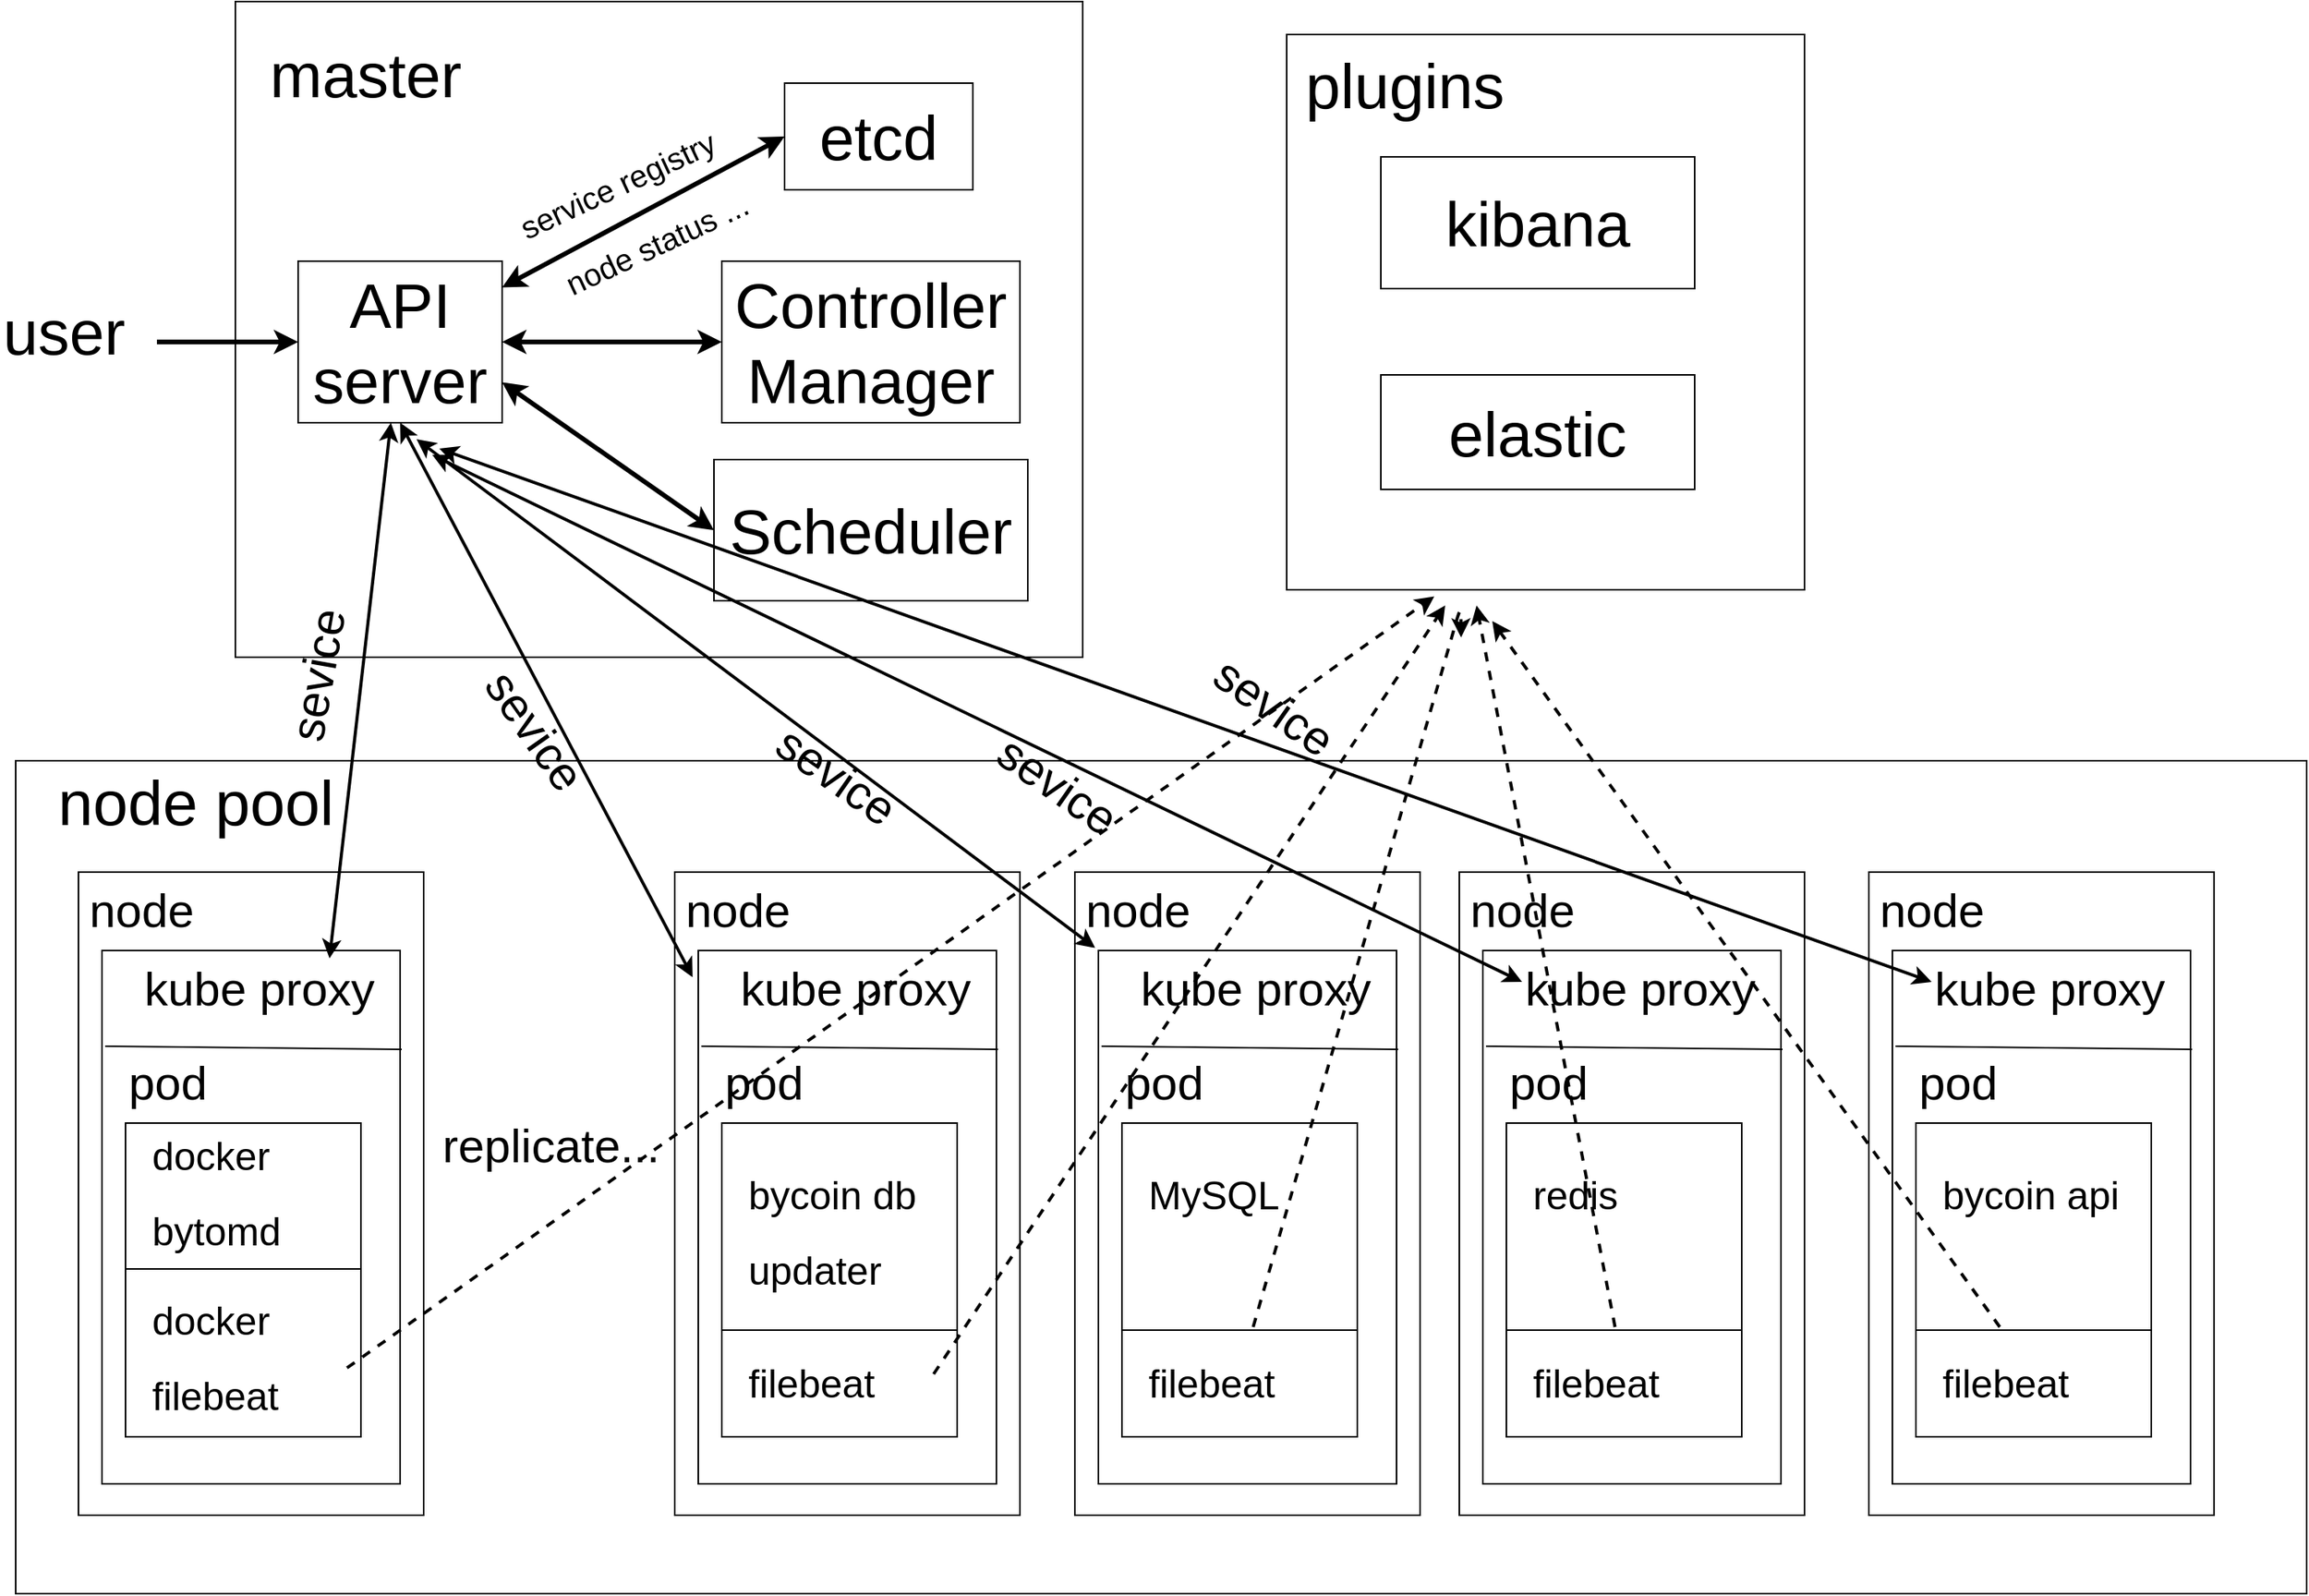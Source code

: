 <mxfile version="10.6.3" type="device"><diagram id="GHS_1D7CQJbpH9UxRJtS" name="Page-1"><mxGraphModel dx="1896" dy="1181" grid="1" gridSize="10" guides="1" tooltips="1" connect="1" arrows="1" fold="1" page="1" pageScale="1" pageWidth="850" pageHeight="1100" math="0" shadow="0"><root><mxCell id="0"/><mxCell id="1" parent="0"/><mxCell id="CEYu0D17GIFfOUCo7uzo-1" value="" style="rounded=0;whiteSpace=wrap;html=1;fontSize=40;" vertex="1" parent="1"><mxGeometry x="190" y="65" width="540" height="418" as="geometry"/></mxCell><mxCell id="CEYu0D17GIFfOUCo7uzo-20" style="edgeStyle=none;rounded=0;orthogonalLoop=1;jettySize=auto;html=1;startArrow=none;startFill=0;endArrow=classic;endFill=1;strokeColor=#000000;strokeWidth=3;fontSize=40;" edge="1" parent="1" target="CEYu0D17GIFfOUCo7uzo-3"><mxGeometry relative="1" as="geometry"><mxPoint x="140" y="282" as="sourcePoint"/><Array as="points"/></mxGeometry></mxCell><mxCell id="CEYu0D17GIFfOUCo7uzo-2" value="user" style="text;html=1;resizable=0;points=[];autosize=1;align=left;verticalAlign=top;spacingTop=-4;fontSize=40;" vertex="1" parent="1"><mxGeometry x="40" y="249" width="90" height="50" as="geometry"/></mxCell><mxCell id="CEYu0D17GIFfOUCo7uzo-8" style="rounded=0;orthogonalLoop=1;jettySize=auto;html=1;exitX=1;exitY=0.5;exitDx=0;exitDy=0;startArrow=classic;startFill=1;endArrow=classic;endFill=1;strokeColor=#000000;strokeWidth=3;fontSize=40;entryX=0;entryY=0.5;entryDx=0;entryDy=0;" edge="1" parent="1" source="CEYu0D17GIFfOUCo7uzo-3" target="CEYu0D17GIFfOUCo7uzo-6"><mxGeometry relative="1" as="geometry"/></mxCell><mxCell id="CEYu0D17GIFfOUCo7uzo-3" value="API server" style="rounded=0;whiteSpace=wrap;html=1;fontSize=40;" vertex="1" parent="1"><mxGeometry x="230" y="230.5" width="130" height="103" as="geometry"/></mxCell><mxCell id="CEYu0D17GIFfOUCo7uzo-4" value="etcd" style="rounded=0;whiteSpace=wrap;html=1;fontSize=40;" vertex="1" parent="1"><mxGeometry x="540" y="117" width="120" height="68" as="geometry"/></mxCell><mxCell id="CEYu0D17GIFfOUCo7uzo-5" value="master&lt;br&gt;&lt;br&gt;" style="text;html=1;resizable=0;points=[];autosize=1;align=left;verticalAlign=top;spacingTop=-4;fontSize=40;" vertex="1" parent="1"><mxGeometry x="210" y="85" width="140" height="100" as="geometry"/></mxCell><mxCell id="CEYu0D17GIFfOUCo7uzo-6" value="Controller Manager" style="rounded=0;whiteSpace=wrap;html=1;fontSize=40;" vertex="1" parent="1"><mxGeometry x="500" y="230.5" width="190" height="103" as="geometry"/></mxCell><mxCell id="CEYu0D17GIFfOUCo7uzo-7" value="Scheduler" style="rounded=0;whiteSpace=wrap;html=1;fontSize=40;" vertex="1" parent="1"><mxGeometry x="495" y="357" width="200" height="90" as="geometry"/></mxCell><mxCell id="CEYu0D17GIFfOUCo7uzo-9" value="" style="endArrow=classic;startArrow=classic;html=1;strokeColor=#000000;strokeWidth=3;fontSize=40;entryX=0;entryY=0.5;entryDx=0;entryDy=0;" edge="1" parent="1" source="CEYu0D17GIFfOUCo7uzo-3" target="CEYu0D17GIFfOUCo7uzo-4"><mxGeometry width="50" height="50" relative="1" as="geometry"><mxPoint x="90" y="495" as="sourcePoint"/><mxPoint x="480" y="125" as="targetPoint"/></mxGeometry></mxCell><mxCell id="CEYu0D17GIFfOUCo7uzo-17" value="&lt;font style=&quot;font-size: 20px&quot;&gt;service registry&lt;br&gt;&lt;br&gt;&lt;/font&gt;" style="text;html=1;resizable=0;points=[];align=center;verticalAlign=middle;labelBackgroundColor=none;fontSize=40;rotation=-25;" vertex="1" connectable="0" parent="CEYu0D17GIFfOUCo7uzo-9"><mxGeometry x="-0.146" y="-2" relative="1" as="geometry"><mxPoint x="2" y="-11.5" as="offset"/></mxGeometry></mxCell><mxCell id="CEYu0D17GIFfOUCo7uzo-10" style="rounded=0;orthogonalLoop=1;jettySize=auto;html=1;startArrow=classic;startFill=1;endArrow=classic;endFill=1;strokeColor=#000000;strokeWidth=3;fontSize=40;entryX=0;entryY=0.5;entryDx=0;entryDy=0;exitX=1;exitY=0.75;exitDx=0;exitDy=0;" edge="1" parent="1" source="CEYu0D17GIFfOUCo7uzo-3" target="CEYu0D17GIFfOUCo7uzo-7"><mxGeometry relative="1" as="geometry"><mxPoint x="300" y="335" as="sourcePoint"/><mxPoint x="410" y="335" as="targetPoint"/></mxGeometry></mxCell><mxCell id="CEYu0D17GIFfOUCo7uzo-11" value="" style="rounded=0;whiteSpace=wrap;html=1;fontSize=40;" vertex="1" parent="1"><mxGeometry x="860" y="86" width="330" height="354" as="geometry"/></mxCell><mxCell id="CEYu0D17GIFfOUCo7uzo-12" value="kibana" style="rounded=0;whiteSpace=wrap;html=1;fontSize=40;" vertex="1" parent="1"><mxGeometry x="920" y="164" width="200" height="84" as="geometry"/></mxCell><mxCell id="CEYu0D17GIFfOUCo7uzo-13" value="elastic" style="rounded=0;whiteSpace=wrap;html=1;fontSize=40;" vertex="1" parent="1"><mxGeometry x="920" y="303" width="200" height="73" as="geometry"/></mxCell><mxCell id="CEYu0D17GIFfOUCo7uzo-14" value="plugins&lt;br&gt;" style="text;html=1;resizable=0;points=[];autosize=1;align=left;verticalAlign=top;spacingTop=-4;fontSize=40;" vertex="1" parent="1"><mxGeometry x="870" y="92" width="140" height="50" as="geometry"/></mxCell><mxCell id="CEYu0D17GIFfOUCo7uzo-18" value="&lt;font style=&quot;font-size: 20px&quot;&gt;node status ...&lt;br&gt;&lt;/font&gt;" style="text;html=1;resizable=0;points=[];align=center;verticalAlign=middle;labelBackgroundColor=none;fontSize=40;rotation=-25;" vertex="1" connectable="0" parent="1"><mxGeometry x="469.755" y="227.069" as="geometry"><mxPoint x="-8" y="-19.5" as="offset"/></mxGeometry></mxCell><mxCell id="CEYu0D17GIFfOUCo7uzo-19" value="" style="rounded=0;whiteSpace=wrap;html=1;labelBackgroundColor=none;fontSize=40;" vertex="1" parent="1"><mxGeometry x="50" y="549" width="1460" height="531" as="geometry"/></mxCell><mxCell id="CEYu0D17GIFfOUCo7uzo-23" value="node pool&lt;br&gt;" style="text;html=1;resizable=0;points=[];autosize=1;align=left;verticalAlign=top;spacingTop=-4;fontSize=40;" vertex="1" parent="1"><mxGeometry x="75" y="549" width="190" height="50" as="geometry"/></mxCell><mxCell id="CEYu0D17GIFfOUCo7uzo-88" style="edgeStyle=none;rounded=0;orthogonalLoop=1;jettySize=auto;html=1;startArrow=none;startFill=0;endArrow=classic;endFill=1;strokeColor=#000000;strokeWidth=2;fontSize=40;" edge="1" parent="1" target="CEYu0D17GIFfOUCo7uzo-31"><mxGeometry relative="1" as="geometry"><mxPoint x="243" y="670" as="sourcePoint"/></mxGeometry></mxCell><mxCell id="CEYu0D17GIFfOUCo7uzo-24" value="" style="rounded=0;whiteSpace=wrap;html=1;labelBackgroundColor=none;fontSize=40;" vertex="1" parent="1"><mxGeometry x="90" y="620" width="220" height="410" as="geometry"/></mxCell><mxCell id="CEYu0D17GIFfOUCo7uzo-25" value="&lt;font style=&quot;font-size: 30px&quot;&gt;replicate...&lt;/font&gt;" style="text;html=1;fontSize=40;" vertex="1" parent="1"><mxGeometry x="320" y="760" width="120" height="60" as="geometry"/></mxCell><mxCell id="CEYu0D17GIFfOUCo7uzo-26" value="&lt;font style=&quot;font-size: 30px&quot;&gt;node&lt;/font&gt;" style="text;html=1;fontSize=40;" vertex="1" parent="1"><mxGeometry x="95" y="610" width="120" height="60" as="geometry"/></mxCell><mxCell id="CEYu0D17GIFfOUCo7uzo-31" value="" style="rounded=0;whiteSpace=wrap;html=1;labelBackgroundColor=none;fontSize=40;" vertex="1" parent="1"><mxGeometry x="105" y="670" width="190" height="340" as="geometry"/></mxCell><mxCell id="CEYu0D17GIFfOUCo7uzo-32" value="" style="endArrow=none;html=1;strokeColor=#000000;strokeWidth=1;fontSize=40;exitX=0.011;exitY=0.156;exitDx=0;exitDy=0;exitPerimeter=0;entryX=1.005;entryY=0.162;entryDx=0;entryDy=0;entryPerimeter=0;" edge="1" parent="1"><mxGeometry width="50" height="50" relative="1" as="geometry"><mxPoint x="107" y="731" as="sourcePoint"/><mxPoint x="296" y="733" as="targetPoint"/></mxGeometry></mxCell><mxCell id="CEYu0D17GIFfOUCo7uzo-34" value="&lt;font style=&quot;font-size: 30px&quot;&gt;kube proxy&lt;/font&gt;" style="text;html=1;fontSize=40;" vertex="1" parent="1"><mxGeometry x="130" y="660" width="120" height="60" as="geometry"/></mxCell><mxCell id="CEYu0D17GIFfOUCo7uzo-36" value="&lt;font style=&quot;font-size: 30px&quot;&gt;pod&lt;/font&gt;" style="text;html=1;fontSize=40;" vertex="1" parent="1"><mxGeometry x="120" y="720" width="120" height="60" as="geometry"/></mxCell><mxCell id="CEYu0D17GIFfOUCo7uzo-38" value="" style="shape=internalStorage;whiteSpace=wrap;html=1;backgroundOutline=1;labelBackgroundColor=none;fontSize=40;dx=0;dy=93;" vertex="1" parent="1"><mxGeometry x="120" y="780" width="150" height="200" as="geometry"/></mxCell><mxCell id="CEYu0D17GIFfOUCo7uzo-39" value="&lt;font style=&quot;font-size: 25px&quot;&gt;docker&lt;br&gt;bytomd&lt;/font&gt;" style="text;html=1;fontSize=40;" vertex="1" parent="1"><mxGeometry x="135" y="765" width="120" height="60" as="geometry"/></mxCell><mxCell id="CEYu0D17GIFfOUCo7uzo-40" value="&lt;span style=&quot;font-size: 25px&quot;&gt;docker&lt;br&gt;filebeat&lt;br&gt;&lt;/span&gt;" style="text;html=1;fontSize=40;" vertex="1" parent="1"><mxGeometry x="135" y="870" width="120" height="60" as="geometry"/></mxCell><mxCell id="CEYu0D17GIFfOUCo7uzo-44" value="" style="rounded=0;whiteSpace=wrap;html=1;labelBackgroundColor=none;fontSize=40;" vertex="1" parent="1"><mxGeometry x="470" y="620" width="220" height="410" as="geometry"/></mxCell><mxCell id="CEYu0D17GIFfOUCo7uzo-45" value="&lt;font style=&quot;font-size: 30px&quot;&gt;node&lt;/font&gt;" style="text;html=1;fontSize=40;" vertex="1" parent="1"><mxGeometry x="475" y="610" width="120" height="60" as="geometry"/></mxCell><mxCell id="CEYu0D17GIFfOUCo7uzo-46" value="" style="rounded=0;whiteSpace=wrap;html=1;labelBackgroundColor=none;fontSize=40;" vertex="1" parent="1"><mxGeometry x="485" y="670" width="190" height="340" as="geometry"/></mxCell><mxCell id="CEYu0D17GIFfOUCo7uzo-47" value="" style="endArrow=none;html=1;strokeColor=#000000;strokeWidth=1;fontSize=40;exitX=0.011;exitY=0.156;exitDx=0;exitDy=0;exitPerimeter=0;entryX=1.005;entryY=0.162;entryDx=0;entryDy=0;entryPerimeter=0;" edge="1" parent="1"><mxGeometry width="50" height="50" relative="1" as="geometry"><mxPoint x="487" y="731" as="sourcePoint"/><mxPoint x="676" y="733" as="targetPoint"/></mxGeometry></mxCell><mxCell id="CEYu0D17GIFfOUCo7uzo-48" value="&lt;font style=&quot;font-size: 30px&quot;&gt;kube proxy&lt;/font&gt;" style="text;html=1;fontSize=40;" vertex="1" parent="1"><mxGeometry x="510" y="660" width="120" height="60" as="geometry"/></mxCell><mxCell id="CEYu0D17GIFfOUCo7uzo-49" value="&lt;font style=&quot;font-size: 30px&quot;&gt;pod&lt;/font&gt;" style="text;html=1;fontSize=40;" vertex="1" parent="1"><mxGeometry x="500" y="720" width="120" height="60" as="geometry"/></mxCell><mxCell id="CEYu0D17GIFfOUCo7uzo-50" value="" style="shape=internalStorage;whiteSpace=wrap;html=1;backgroundOutline=1;labelBackgroundColor=none;fontSize=40;dx=0;dy=132;" vertex="1" parent="1"><mxGeometry x="500" y="780" width="150" height="200" as="geometry"/></mxCell><mxCell id="CEYu0D17GIFfOUCo7uzo-51" value="&lt;span style=&quot;font-size: 25px&quot;&gt;bycoin db&lt;br&gt;updater&lt;/span&gt;&lt;br&gt;" style="text;html=1;fontSize=40;" vertex="1" parent="1"><mxGeometry x="515" y="790" width="120" height="60" as="geometry"/></mxCell><mxCell id="CEYu0D17GIFfOUCo7uzo-52" value="&lt;span style=&quot;font-size: 25px&quot;&gt;filebeat&lt;br&gt;&lt;/span&gt;" style="text;html=1;fontSize=40;" vertex="1" parent="1"><mxGeometry x="515" y="910" width="120" height="60" as="geometry"/></mxCell><mxCell id="CEYu0D17GIFfOUCo7uzo-53" value="" style="rounded=0;whiteSpace=wrap;html=1;labelBackgroundColor=none;fontSize=40;" vertex="1" parent="1"><mxGeometry x="725" y="620" width="220" height="410" as="geometry"/></mxCell><mxCell id="CEYu0D17GIFfOUCo7uzo-54" value="&lt;font style=&quot;font-size: 30px&quot;&gt;node&lt;/font&gt;" style="text;html=1;fontSize=40;" vertex="1" parent="1"><mxGeometry x="730" y="610" width="120" height="60" as="geometry"/></mxCell><mxCell id="CEYu0D17GIFfOUCo7uzo-55" value="" style="rounded=0;whiteSpace=wrap;html=1;labelBackgroundColor=none;fontSize=40;" vertex="1" parent="1"><mxGeometry x="740" y="670" width="190" height="340" as="geometry"/></mxCell><mxCell id="CEYu0D17GIFfOUCo7uzo-56" value="" style="endArrow=none;html=1;strokeColor=#000000;strokeWidth=1;fontSize=40;exitX=0.011;exitY=0.156;exitDx=0;exitDy=0;exitPerimeter=0;entryX=1.005;entryY=0.162;entryDx=0;entryDy=0;entryPerimeter=0;" edge="1" parent="1"><mxGeometry width="50" height="50" relative="1" as="geometry"><mxPoint x="742" y="731" as="sourcePoint"/><mxPoint x="931" y="733" as="targetPoint"/></mxGeometry></mxCell><mxCell id="CEYu0D17GIFfOUCo7uzo-57" value="&lt;font style=&quot;font-size: 30px&quot;&gt;kube proxy&lt;/font&gt;" style="text;html=1;fontSize=40;" vertex="1" parent="1"><mxGeometry x="765" y="660" width="120" height="60" as="geometry"/></mxCell><mxCell id="CEYu0D17GIFfOUCo7uzo-58" value="&lt;font style=&quot;font-size: 30px&quot;&gt;pod&lt;/font&gt;" style="text;html=1;fontSize=40;" vertex="1" parent="1"><mxGeometry x="755" y="720" width="120" height="60" as="geometry"/></mxCell><mxCell id="CEYu0D17GIFfOUCo7uzo-59" value="" style="shape=internalStorage;whiteSpace=wrap;html=1;backgroundOutline=1;labelBackgroundColor=none;fontSize=40;dx=0;dy=132;" vertex="1" parent="1"><mxGeometry x="755" y="780" width="150" height="200" as="geometry"/></mxCell><mxCell id="CEYu0D17GIFfOUCo7uzo-60" value="&lt;span style=&quot;font-size: 25px&quot;&gt;MySQL&lt;/span&gt;&lt;br&gt;" style="text;html=1;fontSize=40;" vertex="1" parent="1"><mxGeometry x="770" y="790" width="120" height="60" as="geometry"/></mxCell><mxCell id="CEYu0D17GIFfOUCo7uzo-61" value="&lt;span style=&quot;font-size: 25px&quot;&gt;filebeat&lt;br&gt;&lt;/span&gt;" style="text;html=1;fontSize=40;" vertex="1" parent="1"><mxGeometry x="770" y="910" width="120" height="60" as="geometry"/></mxCell><mxCell id="CEYu0D17GIFfOUCo7uzo-62" value="" style="rounded=0;whiteSpace=wrap;html=1;labelBackgroundColor=none;fontSize=40;" vertex="1" parent="1"><mxGeometry x="970" y="620" width="220" height="410" as="geometry"/></mxCell><mxCell id="CEYu0D17GIFfOUCo7uzo-63" value="&lt;font style=&quot;font-size: 30px&quot;&gt;node&lt;/font&gt;" style="text;html=1;fontSize=40;" vertex="1" parent="1"><mxGeometry x="975" y="610" width="120" height="60" as="geometry"/></mxCell><mxCell id="CEYu0D17GIFfOUCo7uzo-64" value="" style="rounded=0;whiteSpace=wrap;html=1;labelBackgroundColor=none;fontSize=40;" vertex="1" parent="1"><mxGeometry x="985" y="670" width="190" height="340" as="geometry"/></mxCell><mxCell id="CEYu0D17GIFfOUCo7uzo-65" value="" style="endArrow=none;html=1;strokeColor=#000000;strokeWidth=1;fontSize=40;exitX=0.011;exitY=0.156;exitDx=0;exitDy=0;exitPerimeter=0;entryX=1.005;entryY=0.162;entryDx=0;entryDy=0;entryPerimeter=0;" edge="1" parent="1"><mxGeometry width="50" height="50" relative="1" as="geometry"><mxPoint x="987" y="731" as="sourcePoint"/><mxPoint x="1176" y="733" as="targetPoint"/></mxGeometry></mxCell><mxCell id="CEYu0D17GIFfOUCo7uzo-66" value="&lt;font style=&quot;font-size: 30px&quot;&gt;kube proxy&lt;/font&gt;" style="text;html=1;fontSize=40;" vertex="1" parent="1"><mxGeometry x="1010" y="660" width="120" height="60" as="geometry"/></mxCell><mxCell id="CEYu0D17GIFfOUCo7uzo-67" value="&lt;font style=&quot;font-size: 30px&quot;&gt;pod&lt;/font&gt;" style="text;html=1;fontSize=40;" vertex="1" parent="1"><mxGeometry x="1000" y="720" width="120" height="60" as="geometry"/></mxCell><mxCell id="CEYu0D17GIFfOUCo7uzo-68" value="" style="shape=internalStorage;whiteSpace=wrap;html=1;backgroundOutline=1;labelBackgroundColor=none;fontSize=40;dx=0;dy=132;" vertex="1" parent="1"><mxGeometry x="1000" y="780" width="150" height="200" as="geometry"/></mxCell><mxCell id="CEYu0D17GIFfOUCo7uzo-69" value="&lt;span style=&quot;font-size: 25px&quot;&gt;redis&lt;/span&gt;&lt;br&gt;" style="text;html=1;fontSize=40;" vertex="1" parent="1"><mxGeometry x="1015" y="790" width="120" height="60" as="geometry"/></mxCell><mxCell id="CEYu0D17GIFfOUCo7uzo-70" value="&lt;span style=&quot;font-size: 25px&quot;&gt;filebeat&lt;br&gt;&lt;/span&gt;" style="text;html=1;fontSize=40;" vertex="1" parent="1"><mxGeometry x="1015" y="910" width="120" height="60" as="geometry"/></mxCell><mxCell id="CEYu0D17GIFfOUCo7uzo-71" value="" style="rounded=0;whiteSpace=wrap;html=1;labelBackgroundColor=none;fontSize=40;" vertex="1" parent="1"><mxGeometry x="1231" y="620" width="220" height="410" as="geometry"/></mxCell><mxCell id="CEYu0D17GIFfOUCo7uzo-72" value="&lt;font style=&quot;font-size: 30px&quot;&gt;node&lt;/font&gt;" style="text;html=1;fontSize=40;" vertex="1" parent="1"><mxGeometry x="1236" y="610" width="120" height="60" as="geometry"/></mxCell><mxCell id="CEYu0D17GIFfOUCo7uzo-73" value="" style="rounded=0;whiteSpace=wrap;html=1;labelBackgroundColor=none;fontSize=40;" vertex="1" parent="1"><mxGeometry x="1246" y="670" width="190" height="340" as="geometry"/></mxCell><mxCell id="CEYu0D17GIFfOUCo7uzo-74" value="" style="endArrow=none;html=1;strokeColor=#000000;strokeWidth=1;fontSize=40;exitX=0.011;exitY=0.156;exitDx=0;exitDy=0;exitPerimeter=0;entryX=1.005;entryY=0.162;entryDx=0;entryDy=0;entryPerimeter=0;" edge="1" parent="1"><mxGeometry width="50" height="50" relative="1" as="geometry"><mxPoint x="1248" y="731" as="sourcePoint"/><mxPoint x="1437" y="733" as="targetPoint"/></mxGeometry></mxCell><mxCell id="CEYu0D17GIFfOUCo7uzo-75" value="&lt;font style=&quot;font-size: 30px&quot;&gt;kube proxy&lt;/font&gt;" style="text;html=1;fontSize=40;" vertex="1" parent="1"><mxGeometry x="1271" y="660" width="120" height="60" as="geometry"/></mxCell><mxCell id="CEYu0D17GIFfOUCo7uzo-76" value="&lt;font style=&quot;font-size: 30px&quot;&gt;pod&lt;/font&gt;" style="text;html=1;fontSize=40;" vertex="1" parent="1"><mxGeometry x="1261" y="720" width="120" height="60" as="geometry"/></mxCell><mxCell id="CEYu0D17GIFfOUCo7uzo-77" value="" style="shape=internalStorage;whiteSpace=wrap;html=1;backgroundOutline=1;labelBackgroundColor=none;fontSize=40;dx=0;dy=132;" vertex="1" parent="1"><mxGeometry x="1261" y="780" width="150" height="200" as="geometry"/></mxCell><mxCell id="CEYu0D17GIFfOUCo7uzo-78" value="&lt;span style=&quot;font-size: 25px&quot;&gt;bycoin api&lt;/span&gt;&lt;br&gt;" style="text;html=1;fontSize=40;" vertex="1" parent="1"><mxGeometry x="1276" y="790" width="120" height="60" as="geometry"/></mxCell><mxCell id="CEYu0D17GIFfOUCo7uzo-79" value="&lt;span style=&quot;font-size: 25px&quot;&gt;filebeat&lt;br&gt;&lt;/span&gt;" style="text;html=1;fontSize=40;" vertex="1" parent="1"><mxGeometry x="1276" y="910" width="120" height="60" as="geometry"/></mxCell><mxCell id="CEYu0D17GIFfOUCo7uzo-80" value="" style="endArrow=classic;startArrow=classic;html=1;strokeColor=#000000;strokeWidth=2;fontSize=40;entryX=1;entryY=0.25;entryDx=0;entryDy=0;" edge="1" parent="1" source="CEYu0D17GIFfOUCo7uzo-3" target="CEYu0D17GIFfOUCo7uzo-34"><mxGeometry width="50" height="50" relative="1" as="geometry"><mxPoint x="40" y="1130" as="sourcePoint"/><mxPoint x="90" y="1080" as="targetPoint"/></mxGeometry></mxCell><mxCell id="CEYu0D17GIFfOUCo7uzo-81" value="&lt;font style=&quot;font-size: 30px&quot;&gt;sevice&lt;/font&gt;" style="text;html=1;resizable=0;points=[];align=center;verticalAlign=middle;labelBackgroundColor=none;fontSize=40;rotation=-80;" vertex="1" connectable="0" parent="CEYu0D17GIFfOUCo7uzo-80"><mxGeometry x="-0.132" y="-3" relative="1" as="geometry"><mxPoint x="-31.5" y="13" as="offset"/></mxGeometry></mxCell><mxCell id="CEYu0D17GIFfOUCo7uzo-84" value="" style="endArrow=classic;startArrow=classic;html=1;strokeColor=#000000;strokeWidth=2;fontSize=40;exitX=0.5;exitY=1;exitDx=0;exitDy=0;entryX=-0.019;entryY=0.05;entryDx=0;entryDy=0;entryPerimeter=0;" edge="1" parent="1" source="CEYu0D17GIFfOUCo7uzo-3" target="CEYu0D17GIFfOUCo7uzo-46"><mxGeometry width="50" height="50" relative="1" as="geometry"><mxPoint x="298.976" y="343.5" as="sourcePoint"/><mxPoint x="500" y="620" as="targetPoint"/></mxGeometry></mxCell><mxCell id="CEYu0D17GIFfOUCo7uzo-85" value="&lt;font style=&quot;font-size: 30px&quot;&gt;sevice&lt;/font&gt;" style="text;html=1;resizable=0;points=[];align=center;verticalAlign=middle;labelBackgroundColor=none;fontSize=40;rotation=55;" vertex="1" connectable="0" parent="CEYu0D17GIFfOUCo7uzo-84"><mxGeometry x="-0.132" y="-3" relative="1" as="geometry"><mxPoint x="11" y="38.5" as="offset"/></mxGeometry></mxCell><mxCell id="CEYu0D17GIFfOUCo7uzo-86" value="" style="endArrow=classic;startArrow=classic;html=1;strokeColor=#000000;strokeWidth=2;fontSize=40;exitX=0.5;exitY=1;exitDx=0;exitDy=0;entryX=-0.011;entryY=-0.005;entryDx=0;entryDy=0;entryPerimeter=0;" edge="1" parent="1" target="CEYu0D17GIFfOUCo7uzo-55"><mxGeometry width="50" height="50" relative="1" as="geometry"><mxPoint x="305.471" y="344.059" as="sourcePoint"/><mxPoint x="510" y="630" as="targetPoint"/></mxGeometry></mxCell><mxCell id="CEYu0D17GIFfOUCo7uzo-87" value="&lt;font style=&quot;font-size: 30px&quot;&gt;sevice&lt;/font&gt;" style="text;html=1;resizable=0;points=[];align=center;verticalAlign=middle;labelBackgroundColor=none;fontSize=40;rotation=35;" vertex="1" connectable="0" parent="CEYu0D17GIFfOUCo7uzo-86"><mxGeometry x="-0.132" y="-3" relative="1" as="geometry"><mxPoint x="84" y="68" as="offset"/></mxGeometry></mxCell><mxCell id="CEYu0D17GIFfOUCo7uzo-89" value="" style="endArrow=classic;startArrow=classic;html=1;strokeColor=#000000;strokeWidth=2;fontSize=40;exitX=0.5;exitY=1;exitDx=0;exitDy=0;entryX=0;entryY=0.5;entryDx=0;entryDy=0;" edge="1" parent="1" target="CEYu0D17GIFfOUCo7uzo-66"><mxGeometry width="50" height="50" relative="1" as="geometry"><mxPoint x="315.471" y="354.059" as="sourcePoint"/><mxPoint x="747.824" y="678.176" as="targetPoint"/></mxGeometry></mxCell><mxCell id="CEYu0D17GIFfOUCo7uzo-90" value="&lt;font style=&quot;font-size: 30px&quot;&gt;sevice&lt;/font&gt;" style="text;html=1;resizable=0;points=[];align=center;verticalAlign=middle;labelBackgroundColor=none;fontSize=40;rotation=35;" vertex="1" connectable="0" parent="CEYu0D17GIFfOUCo7uzo-89"><mxGeometry x="-0.132" y="-3" relative="1" as="geometry"><mxPoint x="100.5" y="58.5" as="offset"/></mxGeometry></mxCell><mxCell id="CEYu0D17GIFfOUCo7uzo-91" value="" style="endArrow=classic;startArrow=classic;html=1;strokeColor=#000000;strokeWidth=2;fontSize=40;entryX=0;entryY=0.5;entryDx=0;entryDy=0;" edge="1" parent="1" target="CEYu0D17GIFfOUCo7uzo-75"><mxGeometry width="50" height="50" relative="1" as="geometry"><mxPoint x="320" y="350" as="sourcePoint"/><mxPoint x="1226.441" y="687.235" as="targetPoint"/></mxGeometry></mxCell><mxCell id="CEYu0D17GIFfOUCo7uzo-92" value="&lt;font style=&quot;font-size: 30px&quot;&gt;sevice&lt;/font&gt;" style="text;html=1;resizable=0;points=[];align=center;verticalAlign=middle;labelBackgroundColor=none;fontSize=40;rotation=35;" vertex="1" connectable="0" parent="CEYu0D17GIFfOUCo7uzo-91"><mxGeometry x="-0.132" y="-3" relative="1" as="geometry"><mxPoint x="122.5" y="10.5" as="offset"/></mxGeometry></mxCell><mxCell id="CEYu0D17GIFfOUCo7uzo-93" value="" style="endArrow=classic;dashed=1;html=1;strokeColor=#000000;strokeWidth=2;fontSize=40;endFill=1;entryX=0.285;entryY=1.012;entryDx=0;entryDy=0;entryPerimeter=0;exitX=1.051;exitY=1.102;exitDx=0;exitDy=0;exitPerimeter=0;" edge="1" parent="1" source="CEYu0D17GIFfOUCo7uzo-40" target="CEYu0D17GIFfOUCo7uzo-11"><mxGeometry width="50" height="50" relative="1" as="geometry"><mxPoint x="40" y="1130" as="sourcePoint"/><mxPoint x="90" y="1080" as="targetPoint"/></mxGeometry></mxCell><mxCell id="CEYu0D17GIFfOUCo7uzo-95" value="" style="endArrow=classic;dashed=1;html=1;strokeColor=#000000;strokeWidth=2;fontSize=40;endFill=1;exitX=1;exitY=0.5;exitDx=0;exitDy=0;" edge="1" parent="1" source="CEYu0D17GIFfOUCo7uzo-52"><mxGeometry width="50" height="50" relative="1" as="geometry"><mxPoint x="271.143" y="946.143" as="sourcePoint"/><mxPoint x="961" y="450" as="targetPoint"/></mxGeometry></mxCell><mxCell id="CEYu0D17GIFfOUCo7uzo-96" value="" style="endArrow=classic;dashed=1;html=1;strokeColor=#000000;strokeWidth=2;fontSize=40;endFill=1;entryX=0.285;entryY=1.012;entryDx=0;entryDy=0;entryPerimeter=0;" edge="1" parent="1" source="CEYu0D17GIFfOUCo7uzo-61"><mxGeometry width="50" height="50" relative="1" as="geometry"><mxPoint x="645.429" y="950.429" as="sourcePoint"/><mxPoint x="971.143" y="470.429" as="targetPoint"/><Array as="points"><mxPoint x="971" y="450"/></Array></mxGeometry></mxCell><mxCell id="CEYu0D17GIFfOUCo7uzo-97" value="" style="endArrow=classic;dashed=1;html=1;strokeColor=#000000;strokeWidth=2;fontSize=40;endFill=1;" edge="1" parent="1" source="CEYu0D17GIFfOUCo7uzo-70"><mxGeometry width="50" height="50" relative="1" as="geometry"><mxPoint x="849.017" y="920" as="sourcePoint"/><mxPoint x="981" y="450" as="targetPoint"/></mxGeometry></mxCell><mxCell id="CEYu0D17GIFfOUCo7uzo-98" value="" style="endArrow=classic;dashed=1;html=1;strokeColor=#000000;strokeWidth=2;fontSize=40;endFill=1;" edge="1" parent="1" source="CEYu0D17GIFfOUCo7uzo-79"><mxGeometry width="50" height="50" relative="1" as="geometry"><mxPoint x="1079.245" y="920" as="sourcePoint"/><mxPoint x="991" y="460.0" as="targetPoint"/></mxGeometry></mxCell></root></mxGraphModel></diagram></mxfile>